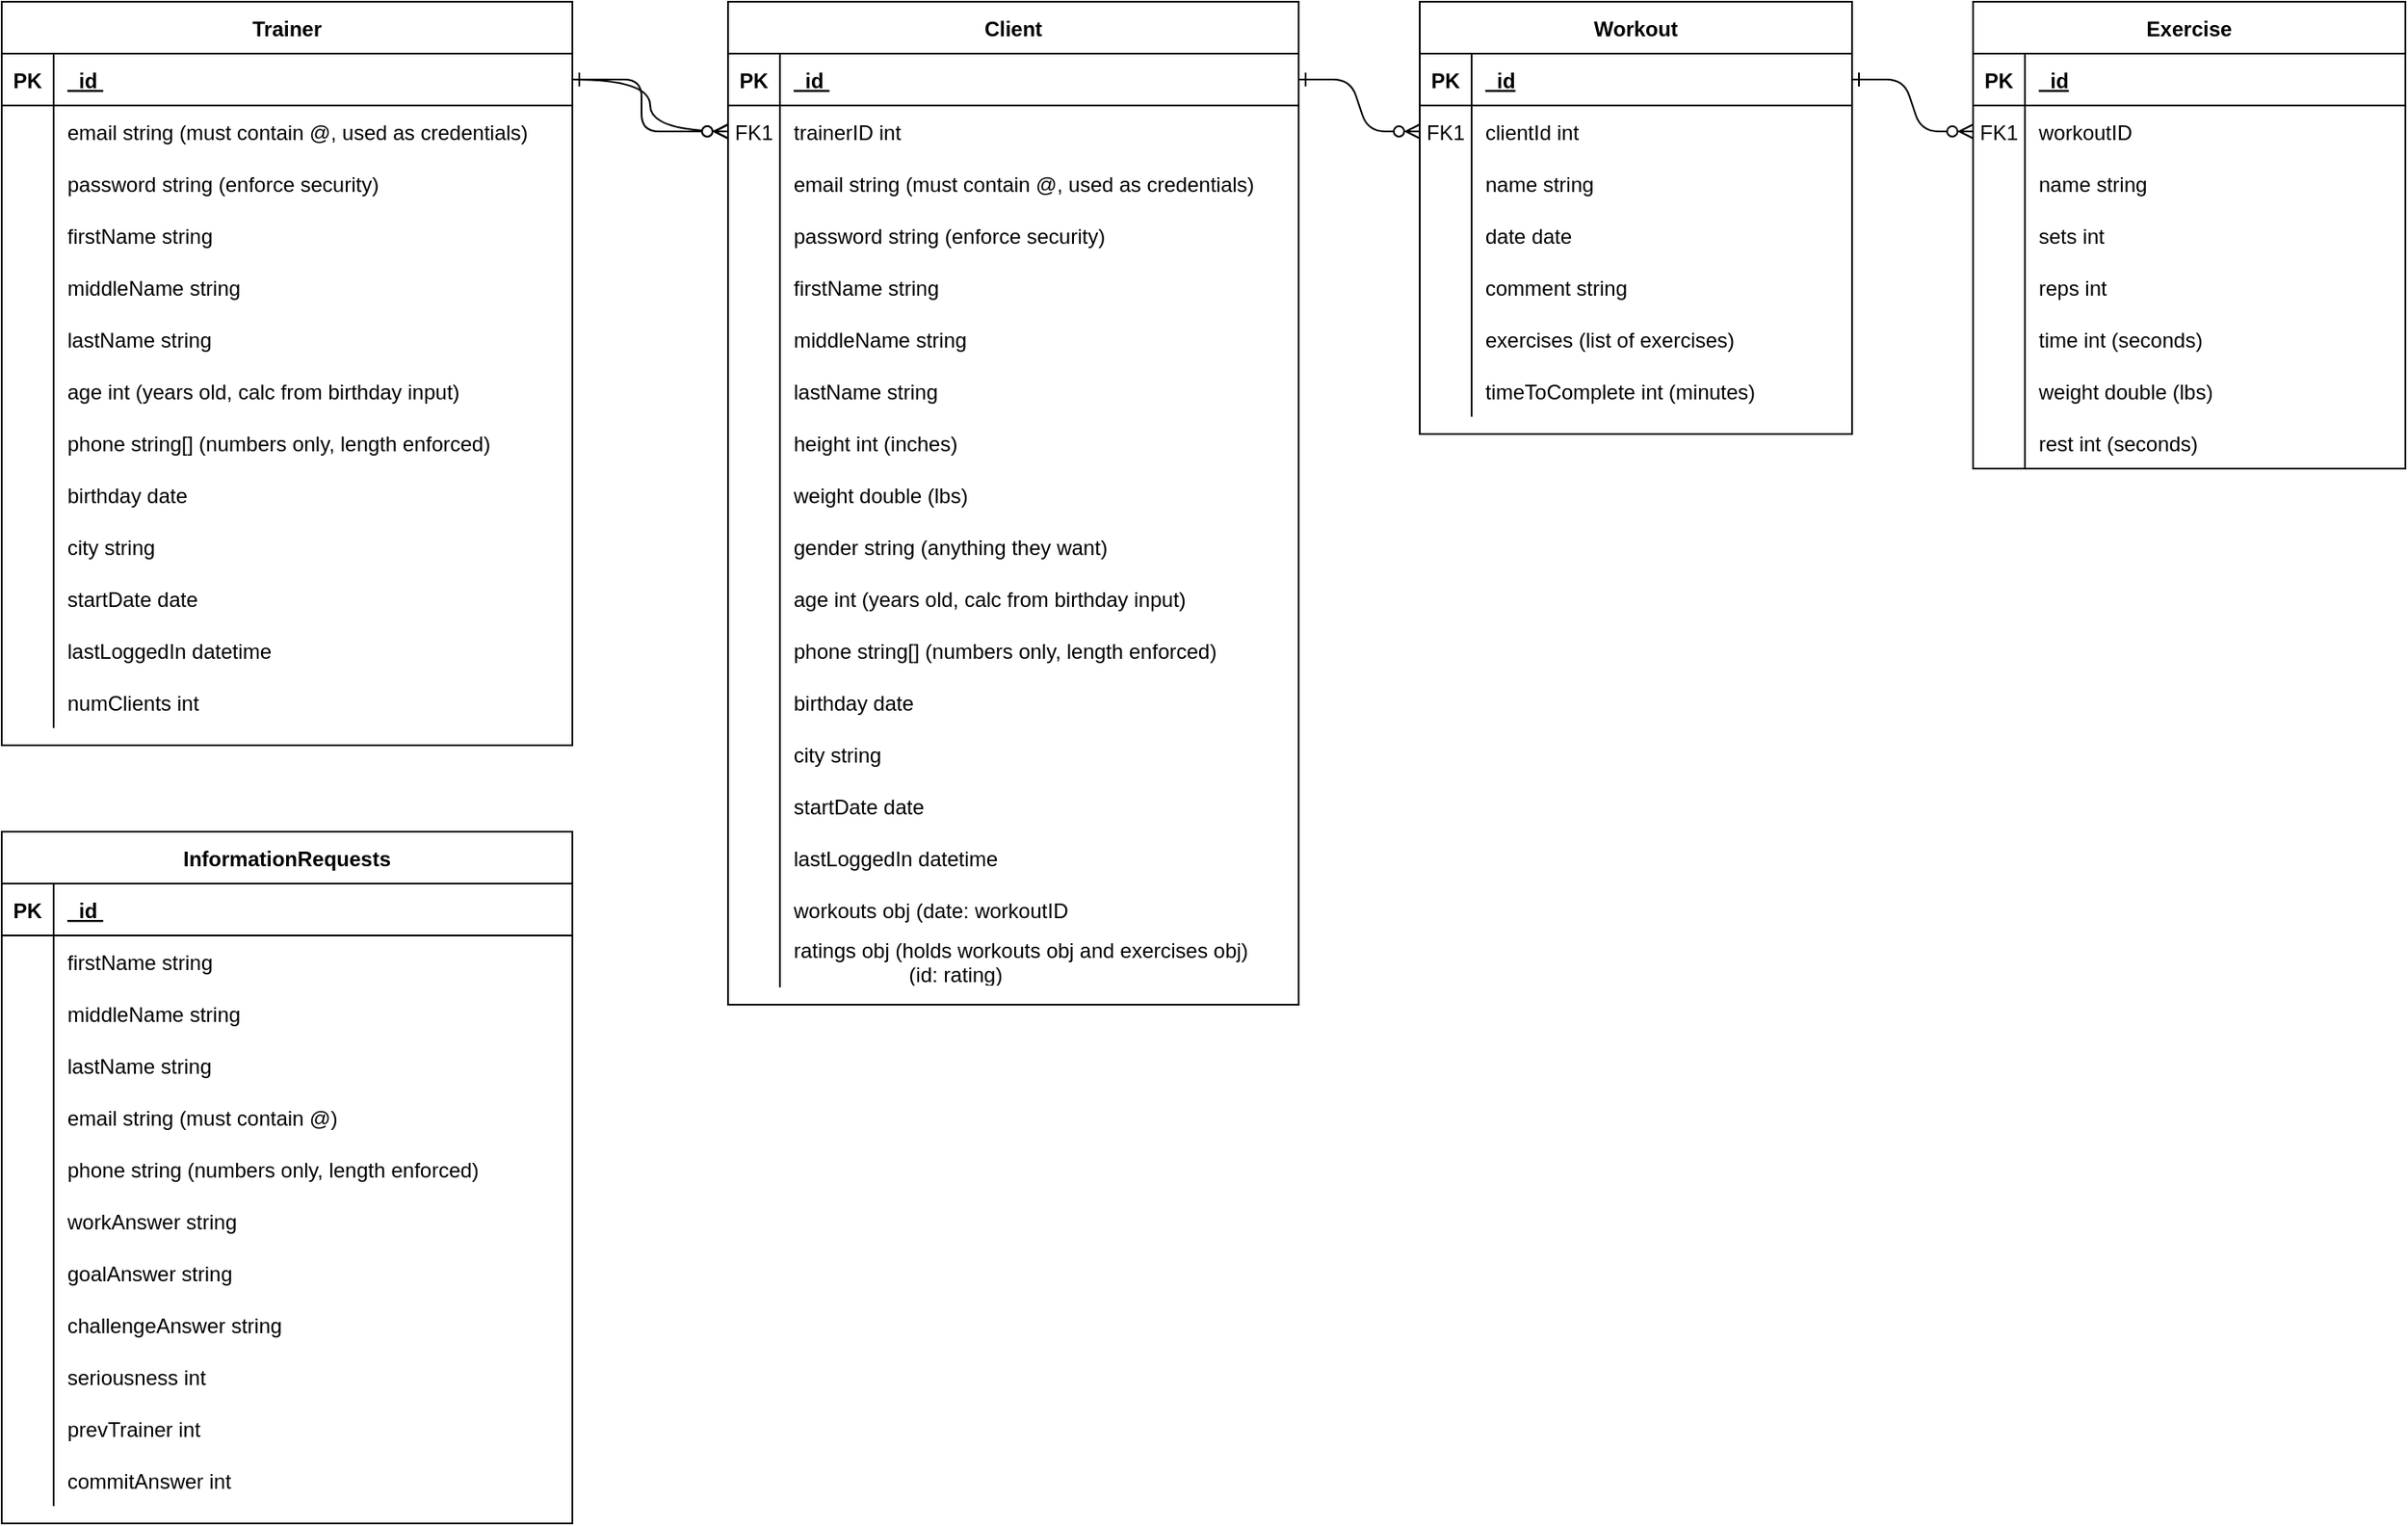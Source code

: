 <mxfile version="15.8.2" type="github">
  <diagram id="R2lEEEUBdFMjLlhIrx00" name="Page-1">
    <mxGraphModel dx="2076" dy="1156" grid="1" gridSize="10" guides="1" tooltips="1" connect="1" arrows="1" fold="1" page="1" pageScale="1" pageWidth="2000" pageHeight="1200" math="0" shadow="0" extFonts="Permanent Marker^https://fonts.googleapis.com/css?family=Permanent+Marker">
      <root>
        <mxCell id="0" />
        <mxCell id="1" parent="0" />
        <mxCell id="C-vyLk0tnHw3VtMMgP7b-1" value="" style="edgeStyle=entityRelationEdgeStyle;endArrow=ERzeroToMany;startArrow=ERone;endFill=1;startFill=0;" parent="1" source="C-vyLk0tnHw3VtMMgP7b-24" target="C-vyLk0tnHw3VtMMgP7b-6" edge="1">
          <mxGeometry width="100" height="100" relative="1" as="geometry">
            <mxPoint x="340" y="720" as="sourcePoint" />
            <mxPoint x="440" y="620" as="targetPoint" />
          </mxGeometry>
        </mxCell>
        <mxCell id="C-vyLk0tnHw3VtMMgP7b-12" value="" style="edgeStyle=entityRelationEdgeStyle;endArrow=ERzeroToMany;startArrow=ERone;endFill=1;startFill=0;" parent="1" source="C-vyLk0tnHw3VtMMgP7b-3" target="C-vyLk0tnHw3VtMMgP7b-17" edge="1">
          <mxGeometry width="100" height="100" relative="1" as="geometry">
            <mxPoint x="400" y="180" as="sourcePoint" />
            <mxPoint x="460" y="205" as="targetPoint" />
          </mxGeometry>
        </mxCell>
        <mxCell id="C-vyLk0tnHw3VtMMgP7b-2" value="Workout" style="shape=table;startSize=30;container=1;collapsible=1;childLayout=tableLayout;fixedRows=1;rowLines=0;fontStyle=1;align=center;resizeLast=1;" parent="1" vertex="1">
          <mxGeometry x="900" y="120" width="250" height="250" as="geometry" />
        </mxCell>
        <mxCell id="C-vyLk0tnHw3VtMMgP7b-3" value="" style="shape=partialRectangle;collapsible=0;dropTarget=0;pointerEvents=0;fillColor=none;points=[[0,0.5],[1,0.5]];portConstraint=eastwest;top=0;left=0;right=0;bottom=1;" parent="C-vyLk0tnHw3VtMMgP7b-2" vertex="1">
          <mxGeometry y="30" width="250" height="30" as="geometry" />
        </mxCell>
        <mxCell id="C-vyLk0tnHw3VtMMgP7b-4" value="PK" style="shape=partialRectangle;overflow=hidden;connectable=0;fillColor=none;top=0;left=0;bottom=0;right=0;fontStyle=1;" parent="C-vyLk0tnHw3VtMMgP7b-3" vertex="1">
          <mxGeometry width="30" height="30" as="geometry">
            <mxRectangle width="30" height="30" as="alternateBounds" />
          </mxGeometry>
        </mxCell>
        <mxCell id="C-vyLk0tnHw3VtMMgP7b-5" value="_id" style="shape=partialRectangle;overflow=hidden;connectable=0;fillColor=none;top=0;left=0;bottom=0;right=0;align=left;spacingLeft=6;fontStyle=5;" parent="C-vyLk0tnHw3VtMMgP7b-3" vertex="1">
          <mxGeometry x="30" width="220" height="30" as="geometry">
            <mxRectangle width="220" height="30" as="alternateBounds" />
          </mxGeometry>
        </mxCell>
        <mxCell id="C-vyLk0tnHw3VtMMgP7b-6" value="" style="shape=partialRectangle;collapsible=0;dropTarget=0;pointerEvents=0;fillColor=none;points=[[0,0.5],[1,0.5]];portConstraint=eastwest;top=0;left=0;right=0;bottom=0;" parent="C-vyLk0tnHw3VtMMgP7b-2" vertex="1">
          <mxGeometry y="60" width="250" height="30" as="geometry" />
        </mxCell>
        <mxCell id="C-vyLk0tnHw3VtMMgP7b-7" value="FK1" style="shape=partialRectangle;overflow=hidden;connectable=0;fillColor=none;top=0;left=0;bottom=0;right=0;" parent="C-vyLk0tnHw3VtMMgP7b-6" vertex="1">
          <mxGeometry width="30" height="30" as="geometry">
            <mxRectangle width="30" height="30" as="alternateBounds" />
          </mxGeometry>
        </mxCell>
        <mxCell id="C-vyLk0tnHw3VtMMgP7b-8" value="clientId int " style="shape=partialRectangle;overflow=hidden;connectable=0;fillColor=none;top=0;left=0;bottom=0;right=0;align=left;spacingLeft=6;" parent="C-vyLk0tnHw3VtMMgP7b-6" vertex="1">
          <mxGeometry x="30" width="220" height="30" as="geometry">
            <mxRectangle width="220" height="30" as="alternateBounds" />
          </mxGeometry>
        </mxCell>
        <mxCell id="C-vyLk0tnHw3VtMMgP7b-9" value="" style="shape=partialRectangle;collapsible=0;dropTarget=0;pointerEvents=0;fillColor=none;points=[[0,0.5],[1,0.5]];portConstraint=eastwest;top=0;left=0;right=0;bottom=0;" parent="C-vyLk0tnHw3VtMMgP7b-2" vertex="1">
          <mxGeometry y="90" width="250" height="30" as="geometry" />
        </mxCell>
        <mxCell id="C-vyLk0tnHw3VtMMgP7b-10" value="" style="shape=partialRectangle;overflow=hidden;connectable=0;fillColor=none;top=0;left=0;bottom=0;right=0;" parent="C-vyLk0tnHw3VtMMgP7b-9" vertex="1">
          <mxGeometry width="30" height="30" as="geometry">
            <mxRectangle width="30" height="30" as="alternateBounds" />
          </mxGeometry>
        </mxCell>
        <mxCell id="C-vyLk0tnHw3VtMMgP7b-11" value="name string" style="shape=partialRectangle;overflow=hidden;connectable=0;fillColor=none;top=0;left=0;bottom=0;right=0;align=left;spacingLeft=6;" parent="C-vyLk0tnHw3VtMMgP7b-9" vertex="1">
          <mxGeometry x="30" width="220" height="30" as="geometry">
            <mxRectangle width="220" height="30" as="alternateBounds" />
          </mxGeometry>
        </mxCell>
        <mxCell id="lFmXPH7CiDhfBYZV48Xc-105" style="shape=partialRectangle;collapsible=0;dropTarget=0;pointerEvents=0;fillColor=none;points=[[0,0.5],[1,0.5]];portConstraint=eastwest;top=0;left=0;right=0;bottom=0;" parent="C-vyLk0tnHw3VtMMgP7b-2" vertex="1">
          <mxGeometry y="120" width="250" height="30" as="geometry" />
        </mxCell>
        <mxCell id="lFmXPH7CiDhfBYZV48Xc-106" style="shape=partialRectangle;overflow=hidden;connectable=0;fillColor=none;top=0;left=0;bottom=0;right=0;" parent="lFmXPH7CiDhfBYZV48Xc-105" vertex="1">
          <mxGeometry width="30" height="30" as="geometry">
            <mxRectangle width="30" height="30" as="alternateBounds" />
          </mxGeometry>
        </mxCell>
        <mxCell id="lFmXPH7CiDhfBYZV48Xc-107" value="date date" style="shape=partialRectangle;overflow=hidden;connectable=0;fillColor=none;top=0;left=0;bottom=0;right=0;align=left;spacingLeft=6;" parent="lFmXPH7CiDhfBYZV48Xc-105" vertex="1">
          <mxGeometry x="30" width="220" height="30" as="geometry">
            <mxRectangle width="220" height="30" as="alternateBounds" />
          </mxGeometry>
        </mxCell>
        <mxCell id="lFmXPH7CiDhfBYZV48Xc-102" style="shape=partialRectangle;collapsible=0;dropTarget=0;pointerEvents=0;fillColor=none;points=[[0,0.5],[1,0.5]];portConstraint=eastwest;top=0;left=0;right=0;bottom=0;" parent="C-vyLk0tnHw3VtMMgP7b-2" vertex="1">
          <mxGeometry y="150" width="250" height="30" as="geometry" />
        </mxCell>
        <mxCell id="lFmXPH7CiDhfBYZV48Xc-103" style="shape=partialRectangle;overflow=hidden;connectable=0;fillColor=none;top=0;left=0;bottom=0;right=0;" parent="lFmXPH7CiDhfBYZV48Xc-102" vertex="1">
          <mxGeometry width="30" height="30" as="geometry">
            <mxRectangle width="30" height="30" as="alternateBounds" />
          </mxGeometry>
        </mxCell>
        <mxCell id="lFmXPH7CiDhfBYZV48Xc-104" value="comment string" style="shape=partialRectangle;overflow=hidden;connectable=0;fillColor=none;top=0;left=0;bottom=0;right=0;align=left;spacingLeft=6;" parent="lFmXPH7CiDhfBYZV48Xc-102" vertex="1">
          <mxGeometry x="30" width="220" height="30" as="geometry">
            <mxRectangle width="220" height="30" as="alternateBounds" />
          </mxGeometry>
        </mxCell>
        <mxCell id="lFmXPH7CiDhfBYZV48Xc-99" style="shape=partialRectangle;collapsible=0;dropTarget=0;pointerEvents=0;fillColor=none;points=[[0,0.5],[1,0.5]];portConstraint=eastwest;top=0;left=0;right=0;bottom=0;" parent="C-vyLk0tnHw3VtMMgP7b-2" vertex="1">
          <mxGeometry y="180" width="250" height="30" as="geometry" />
        </mxCell>
        <mxCell id="lFmXPH7CiDhfBYZV48Xc-100" style="shape=partialRectangle;overflow=hidden;connectable=0;fillColor=none;top=0;left=0;bottom=0;right=0;" parent="lFmXPH7CiDhfBYZV48Xc-99" vertex="1">
          <mxGeometry width="30" height="30" as="geometry">
            <mxRectangle width="30" height="30" as="alternateBounds" />
          </mxGeometry>
        </mxCell>
        <mxCell id="lFmXPH7CiDhfBYZV48Xc-101" value="exercises (list of exercises)" style="shape=partialRectangle;overflow=hidden;connectable=0;fillColor=none;top=0;left=0;bottom=0;right=0;align=left;spacingLeft=6;" parent="lFmXPH7CiDhfBYZV48Xc-99" vertex="1">
          <mxGeometry x="30" width="220" height="30" as="geometry">
            <mxRectangle width="220" height="30" as="alternateBounds" />
          </mxGeometry>
        </mxCell>
        <mxCell id="lFmXPH7CiDhfBYZV48Xc-96" style="shape=partialRectangle;collapsible=0;dropTarget=0;pointerEvents=0;fillColor=none;points=[[0,0.5],[1,0.5]];portConstraint=eastwest;top=0;left=0;right=0;bottom=0;" parent="C-vyLk0tnHw3VtMMgP7b-2" vertex="1">
          <mxGeometry y="210" width="250" height="30" as="geometry" />
        </mxCell>
        <mxCell id="lFmXPH7CiDhfBYZV48Xc-97" style="shape=partialRectangle;overflow=hidden;connectable=0;fillColor=none;top=0;left=0;bottom=0;right=0;" parent="lFmXPH7CiDhfBYZV48Xc-96" vertex="1">
          <mxGeometry width="30" height="30" as="geometry">
            <mxRectangle width="30" height="30" as="alternateBounds" />
          </mxGeometry>
        </mxCell>
        <mxCell id="lFmXPH7CiDhfBYZV48Xc-98" value="timeToComplete int (minutes)" style="shape=partialRectangle;overflow=hidden;connectable=0;fillColor=none;top=0;left=0;bottom=0;right=0;align=left;spacingLeft=6;" parent="lFmXPH7CiDhfBYZV48Xc-96" vertex="1">
          <mxGeometry x="30" width="220" height="30" as="geometry">
            <mxRectangle width="220" height="30" as="alternateBounds" />
          </mxGeometry>
        </mxCell>
        <mxCell id="C-vyLk0tnHw3VtMMgP7b-13" value="Exercise" style="shape=table;startSize=30;container=1;collapsible=1;childLayout=tableLayout;fixedRows=1;rowLines=0;fontStyle=1;align=center;resizeLast=1;" parent="1" vertex="1">
          <mxGeometry x="1220" y="120" width="250" height="270" as="geometry" />
        </mxCell>
        <mxCell id="C-vyLk0tnHw3VtMMgP7b-14" value="" style="shape=partialRectangle;collapsible=0;dropTarget=0;pointerEvents=0;fillColor=none;points=[[0,0.5],[1,0.5]];portConstraint=eastwest;top=0;left=0;right=0;bottom=1;" parent="C-vyLk0tnHw3VtMMgP7b-13" vertex="1">
          <mxGeometry y="30" width="250" height="30" as="geometry" />
        </mxCell>
        <mxCell id="C-vyLk0tnHw3VtMMgP7b-15" value="PK" style="shape=partialRectangle;overflow=hidden;connectable=0;fillColor=none;top=0;left=0;bottom=0;right=0;fontStyle=1;" parent="C-vyLk0tnHw3VtMMgP7b-14" vertex="1">
          <mxGeometry width="30" height="30" as="geometry">
            <mxRectangle width="30" height="30" as="alternateBounds" />
          </mxGeometry>
        </mxCell>
        <mxCell id="C-vyLk0tnHw3VtMMgP7b-16" value="_id" style="shape=partialRectangle;overflow=hidden;connectable=0;fillColor=none;top=0;left=0;bottom=0;right=0;align=left;spacingLeft=6;fontStyle=5;" parent="C-vyLk0tnHw3VtMMgP7b-14" vertex="1">
          <mxGeometry x="30" width="220" height="30" as="geometry">
            <mxRectangle width="220" height="30" as="alternateBounds" />
          </mxGeometry>
        </mxCell>
        <mxCell id="C-vyLk0tnHw3VtMMgP7b-17" value="" style="shape=partialRectangle;collapsible=0;dropTarget=0;pointerEvents=0;fillColor=none;points=[[0,0.5],[1,0.5]];portConstraint=eastwest;top=0;left=0;right=0;bottom=0;" parent="C-vyLk0tnHw3VtMMgP7b-13" vertex="1">
          <mxGeometry y="60" width="250" height="30" as="geometry" />
        </mxCell>
        <mxCell id="C-vyLk0tnHw3VtMMgP7b-18" value="FK1" style="shape=partialRectangle;overflow=hidden;connectable=0;fillColor=none;top=0;left=0;bottom=0;right=0;" parent="C-vyLk0tnHw3VtMMgP7b-17" vertex="1">
          <mxGeometry width="30" height="30" as="geometry">
            <mxRectangle width="30" height="30" as="alternateBounds" />
          </mxGeometry>
        </mxCell>
        <mxCell id="C-vyLk0tnHw3VtMMgP7b-19" value="workoutID" style="shape=partialRectangle;overflow=hidden;connectable=0;fillColor=none;top=0;left=0;bottom=0;right=0;align=left;spacingLeft=6;" parent="C-vyLk0tnHw3VtMMgP7b-17" vertex="1">
          <mxGeometry x="30" width="220" height="30" as="geometry">
            <mxRectangle width="220" height="30" as="alternateBounds" />
          </mxGeometry>
        </mxCell>
        <mxCell id="C-vyLk0tnHw3VtMMgP7b-20" value="" style="shape=partialRectangle;collapsible=0;dropTarget=0;pointerEvents=0;fillColor=none;points=[[0,0.5],[1,0.5]];portConstraint=eastwest;top=0;left=0;right=0;bottom=0;" parent="C-vyLk0tnHw3VtMMgP7b-13" vertex="1">
          <mxGeometry y="90" width="250" height="30" as="geometry" />
        </mxCell>
        <mxCell id="C-vyLk0tnHw3VtMMgP7b-21" value="" style="shape=partialRectangle;overflow=hidden;connectable=0;fillColor=none;top=0;left=0;bottom=0;right=0;" parent="C-vyLk0tnHw3VtMMgP7b-20" vertex="1">
          <mxGeometry width="30" height="30" as="geometry">
            <mxRectangle width="30" height="30" as="alternateBounds" />
          </mxGeometry>
        </mxCell>
        <mxCell id="C-vyLk0tnHw3VtMMgP7b-22" value="name string" style="shape=partialRectangle;overflow=hidden;connectable=0;fillColor=none;top=0;left=0;bottom=0;right=0;align=left;spacingLeft=6;" parent="C-vyLk0tnHw3VtMMgP7b-20" vertex="1">
          <mxGeometry x="30" width="220" height="30" as="geometry">
            <mxRectangle width="220" height="30" as="alternateBounds" />
          </mxGeometry>
        </mxCell>
        <mxCell id="lFmXPH7CiDhfBYZV48Xc-108" style="shape=partialRectangle;collapsible=0;dropTarget=0;pointerEvents=0;fillColor=none;points=[[0,0.5],[1,0.5]];portConstraint=eastwest;top=0;left=0;right=0;bottom=0;" parent="C-vyLk0tnHw3VtMMgP7b-13" vertex="1">
          <mxGeometry y="120" width="250" height="30" as="geometry" />
        </mxCell>
        <mxCell id="lFmXPH7CiDhfBYZV48Xc-109" style="shape=partialRectangle;overflow=hidden;connectable=0;fillColor=none;top=0;left=0;bottom=0;right=0;" parent="lFmXPH7CiDhfBYZV48Xc-108" vertex="1">
          <mxGeometry width="30" height="30" as="geometry">
            <mxRectangle width="30" height="30" as="alternateBounds" />
          </mxGeometry>
        </mxCell>
        <mxCell id="lFmXPH7CiDhfBYZV48Xc-110" value="sets int" style="shape=partialRectangle;overflow=hidden;connectable=0;fillColor=none;top=0;left=0;bottom=0;right=0;align=left;spacingLeft=6;" parent="lFmXPH7CiDhfBYZV48Xc-108" vertex="1">
          <mxGeometry x="30" width="220" height="30" as="geometry">
            <mxRectangle width="220" height="30" as="alternateBounds" />
          </mxGeometry>
        </mxCell>
        <mxCell id="lFmXPH7CiDhfBYZV48Xc-111" style="shape=partialRectangle;collapsible=0;dropTarget=0;pointerEvents=0;fillColor=none;points=[[0,0.5],[1,0.5]];portConstraint=eastwest;top=0;left=0;right=0;bottom=0;" parent="C-vyLk0tnHw3VtMMgP7b-13" vertex="1">
          <mxGeometry y="150" width="250" height="30" as="geometry" />
        </mxCell>
        <mxCell id="lFmXPH7CiDhfBYZV48Xc-112" style="shape=partialRectangle;overflow=hidden;connectable=0;fillColor=none;top=0;left=0;bottom=0;right=0;" parent="lFmXPH7CiDhfBYZV48Xc-111" vertex="1">
          <mxGeometry width="30" height="30" as="geometry">
            <mxRectangle width="30" height="30" as="alternateBounds" />
          </mxGeometry>
        </mxCell>
        <mxCell id="lFmXPH7CiDhfBYZV48Xc-113" value="reps int" style="shape=partialRectangle;overflow=hidden;connectable=0;fillColor=none;top=0;left=0;bottom=0;right=0;align=left;spacingLeft=6;" parent="lFmXPH7CiDhfBYZV48Xc-111" vertex="1">
          <mxGeometry x="30" width="220" height="30" as="geometry">
            <mxRectangle width="220" height="30" as="alternateBounds" />
          </mxGeometry>
        </mxCell>
        <mxCell id="lFmXPH7CiDhfBYZV48Xc-114" style="shape=partialRectangle;collapsible=0;dropTarget=0;pointerEvents=0;fillColor=none;points=[[0,0.5],[1,0.5]];portConstraint=eastwest;top=0;left=0;right=0;bottom=0;" parent="C-vyLk0tnHw3VtMMgP7b-13" vertex="1">
          <mxGeometry y="180" width="250" height="30" as="geometry" />
        </mxCell>
        <mxCell id="lFmXPH7CiDhfBYZV48Xc-115" style="shape=partialRectangle;overflow=hidden;connectable=0;fillColor=none;top=0;left=0;bottom=0;right=0;" parent="lFmXPH7CiDhfBYZV48Xc-114" vertex="1">
          <mxGeometry width="30" height="30" as="geometry">
            <mxRectangle width="30" height="30" as="alternateBounds" />
          </mxGeometry>
        </mxCell>
        <mxCell id="lFmXPH7CiDhfBYZV48Xc-116" value="time int (seconds)" style="shape=partialRectangle;overflow=hidden;connectable=0;fillColor=none;top=0;left=0;bottom=0;right=0;align=left;spacingLeft=6;" parent="lFmXPH7CiDhfBYZV48Xc-114" vertex="1">
          <mxGeometry x="30" width="220" height="30" as="geometry">
            <mxRectangle width="220" height="30" as="alternateBounds" />
          </mxGeometry>
        </mxCell>
        <mxCell id="lFmXPH7CiDhfBYZV48Xc-117" style="shape=partialRectangle;collapsible=0;dropTarget=0;pointerEvents=0;fillColor=none;points=[[0,0.5],[1,0.5]];portConstraint=eastwest;top=0;left=0;right=0;bottom=0;" parent="C-vyLk0tnHw3VtMMgP7b-13" vertex="1">
          <mxGeometry y="210" width="250" height="30" as="geometry" />
        </mxCell>
        <mxCell id="lFmXPH7CiDhfBYZV48Xc-118" style="shape=partialRectangle;overflow=hidden;connectable=0;fillColor=none;top=0;left=0;bottom=0;right=0;" parent="lFmXPH7CiDhfBYZV48Xc-117" vertex="1">
          <mxGeometry width="30" height="30" as="geometry">
            <mxRectangle width="30" height="30" as="alternateBounds" />
          </mxGeometry>
        </mxCell>
        <mxCell id="lFmXPH7CiDhfBYZV48Xc-119" value="weight double (lbs)" style="shape=partialRectangle;overflow=hidden;connectable=0;fillColor=none;top=0;left=0;bottom=0;right=0;align=left;spacingLeft=6;" parent="lFmXPH7CiDhfBYZV48Xc-117" vertex="1">
          <mxGeometry x="30" width="220" height="30" as="geometry">
            <mxRectangle width="220" height="30" as="alternateBounds" />
          </mxGeometry>
        </mxCell>
        <mxCell id="lFmXPH7CiDhfBYZV48Xc-120" style="shape=partialRectangle;collapsible=0;dropTarget=0;pointerEvents=0;fillColor=none;points=[[0,0.5],[1,0.5]];portConstraint=eastwest;top=0;left=0;right=0;bottom=0;" parent="C-vyLk0tnHw3VtMMgP7b-13" vertex="1">
          <mxGeometry y="240" width="250" height="30" as="geometry" />
        </mxCell>
        <mxCell id="lFmXPH7CiDhfBYZV48Xc-121" style="shape=partialRectangle;overflow=hidden;connectable=0;fillColor=none;top=0;left=0;bottom=0;right=0;" parent="lFmXPH7CiDhfBYZV48Xc-120" vertex="1">
          <mxGeometry width="30" height="30" as="geometry">
            <mxRectangle width="30" height="30" as="alternateBounds" />
          </mxGeometry>
        </mxCell>
        <mxCell id="lFmXPH7CiDhfBYZV48Xc-122" value="rest int (seconds)" style="shape=partialRectangle;overflow=hidden;connectable=0;fillColor=none;top=0;left=0;bottom=0;right=0;align=left;spacingLeft=6;" parent="lFmXPH7CiDhfBYZV48Xc-120" vertex="1">
          <mxGeometry x="30" width="220" height="30" as="geometry">
            <mxRectangle width="220" height="30" as="alternateBounds" />
          </mxGeometry>
        </mxCell>
        <mxCell id="C-vyLk0tnHw3VtMMgP7b-23" value="Client" style="shape=table;startSize=30;container=1;collapsible=1;childLayout=tableLayout;fixedRows=1;rowLines=0;fontStyle=1;align=center;resizeLast=1;" parent="1" vertex="1">
          <mxGeometry x="500" y="120" width="330" height="580" as="geometry" />
        </mxCell>
        <mxCell id="C-vyLk0tnHw3VtMMgP7b-24" value="" style="shape=partialRectangle;collapsible=0;dropTarget=0;pointerEvents=0;fillColor=none;points=[[0,0.5],[1,0.5]];portConstraint=eastwest;top=0;left=0;right=0;bottom=1;" parent="C-vyLk0tnHw3VtMMgP7b-23" vertex="1">
          <mxGeometry y="30" width="330" height="30" as="geometry" />
        </mxCell>
        <mxCell id="C-vyLk0tnHw3VtMMgP7b-25" value="PK" style="shape=partialRectangle;overflow=hidden;connectable=0;fillColor=none;top=0;left=0;bottom=0;right=0;fontStyle=1;" parent="C-vyLk0tnHw3VtMMgP7b-24" vertex="1">
          <mxGeometry width="30" height="30" as="geometry">
            <mxRectangle width="30" height="30" as="alternateBounds" />
          </mxGeometry>
        </mxCell>
        <mxCell id="C-vyLk0tnHw3VtMMgP7b-26" value="_id " style="shape=partialRectangle;overflow=hidden;connectable=0;fillColor=none;top=0;left=0;bottom=0;right=0;align=left;spacingLeft=6;fontStyle=5;" parent="C-vyLk0tnHw3VtMMgP7b-24" vertex="1">
          <mxGeometry x="30" width="300" height="30" as="geometry">
            <mxRectangle width="300" height="30" as="alternateBounds" />
          </mxGeometry>
        </mxCell>
        <mxCell id="C-vyLk0tnHw3VtMMgP7b-27" value="" style="shape=partialRectangle;collapsible=0;dropTarget=0;pointerEvents=0;fillColor=none;points=[[0,0.5],[1,0.5]];portConstraint=eastwest;top=0;left=0;right=0;bottom=0;" parent="C-vyLk0tnHw3VtMMgP7b-23" vertex="1">
          <mxGeometry y="60" width="330" height="30" as="geometry" />
        </mxCell>
        <mxCell id="C-vyLk0tnHw3VtMMgP7b-28" value="FK1" style="shape=partialRectangle;overflow=hidden;connectable=0;fillColor=none;top=0;left=0;bottom=0;right=0;" parent="C-vyLk0tnHw3VtMMgP7b-27" vertex="1">
          <mxGeometry width="30" height="30" as="geometry">
            <mxRectangle width="30" height="30" as="alternateBounds" />
          </mxGeometry>
        </mxCell>
        <mxCell id="C-vyLk0tnHw3VtMMgP7b-29" value="trainerID int" style="shape=partialRectangle;overflow=hidden;connectable=0;fillColor=none;top=0;left=0;bottom=0;right=0;align=left;spacingLeft=6;" parent="C-vyLk0tnHw3VtMMgP7b-27" vertex="1">
          <mxGeometry x="30" width="300" height="30" as="geometry">
            <mxRectangle width="300" height="30" as="alternateBounds" />
          </mxGeometry>
        </mxCell>
        <mxCell id="lFmXPH7CiDhfBYZV48Xc-40" style="shape=partialRectangle;collapsible=0;dropTarget=0;pointerEvents=0;fillColor=none;points=[[0,0.5],[1,0.5]];portConstraint=eastwest;top=0;left=0;right=0;bottom=0;" parent="C-vyLk0tnHw3VtMMgP7b-23" vertex="1">
          <mxGeometry y="90" width="330" height="30" as="geometry" />
        </mxCell>
        <mxCell id="lFmXPH7CiDhfBYZV48Xc-41" style="shape=partialRectangle;overflow=hidden;connectable=0;fillColor=none;top=0;left=0;bottom=0;right=0;" parent="lFmXPH7CiDhfBYZV48Xc-40" vertex="1">
          <mxGeometry width="30" height="30" as="geometry">
            <mxRectangle width="30" height="30" as="alternateBounds" />
          </mxGeometry>
        </mxCell>
        <mxCell id="lFmXPH7CiDhfBYZV48Xc-42" value="email string (must contain @, used as credentials)" style="shape=partialRectangle;overflow=hidden;connectable=0;fillColor=none;top=0;left=0;bottom=0;right=0;align=left;spacingLeft=6;" parent="lFmXPH7CiDhfBYZV48Xc-40" vertex="1">
          <mxGeometry x="30" width="300" height="30" as="geometry">
            <mxRectangle width="300" height="30" as="alternateBounds" />
          </mxGeometry>
        </mxCell>
        <mxCell id="lFmXPH7CiDhfBYZV48Xc-37" style="shape=partialRectangle;collapsible=0;dropTarget=0;pointerEvents=0;fillColor=none;points=[[0,0.5],[1,0.5]];portConstraint=eastwest;top=0;left=0;right=0;bottom=0;" parent="C-vyLk0tnHw3VtMMgP7b-23" vertex="1">
          <mxGeometry y="120" width="330" height="30" as="geometry" />
        </mxCell>
        <mxCell id="lFmXPH7CiDhfBYZV48Xc-38" style="shape=partialRectangle;overflow=hidden;connectable=0;fillColor=none;top=0;left=0;bottom=0;right=0;" parent="lFmXPH7CiDhfBYZV48Xc-37" vertex="1">
          <mxGeometry width="30" height="30" as="geometry">
            <mxRectangle width="30" height="30" as="alternateBounds" />
          </mxGeometry>
        </mxCell>
        <mxCell id="lFmXPH7CiDhfBYZV48Xc-39" value="password string (enforce security)" style="shape=partialRectangle;overflow=hidden;connectable=0;fillColor=none;top=0;left=0;bottom=0;right=0;align=left;spacingLeft=6;" parent="lFmXPH7CiDhfBYZV48Xc-37" vertex="1">
          <mxGeometry x="30" width="300" height="30" as="geometry">
            <mxRectangle width="300" height="30" as="alternateBounds" />
          </mxGeometry>
        </mxCell>
        <mxCell id="lFmXPH7CiDhfBYZV48Xc-34" style="shape=partialRectangle;collapsible=0;dropTarget=0;pointerEvents=0;fillColor=none;points=[[0,0.5],[1,0.5]];portConstraint=eastwest;top=0;left=0;right=0;bottom=0;" parent="C-vyLk0tnHw3VtMMgP7b-23" vertex="1">
          <mxGeometry y="150" width="330" height="30" as="geometry" />
        </mxCell>
        <mxCell id="lFmXPH7CiDhfBYZV48Xc-35" style="shape=partialRectangle;overflow=hidden;connectable=0;fillColor=none;top=0;left=0;bottom=0;right=0;" parent="lFmXPH7CiDhfBYZV48Xc-34" vertex="1">
          <mxGeometry width="30" height="30" as="geometry">
            <mxRectangle width="30" height="30" as="alternateBounds" />
          </mxGeometry>
        </mxCell>
        <mxCell id="lFmXPH7CiDhfBYZV48Xc-36" value="firstName string" style="shape=partialRectangle;overflow=hidden;connectable=0;fillColor=none;top=0;left=0;bottom=0;right=0;align=left;spacingLeft=6;" parent="lFmXPH7CiDhfBYZV48Xc-34" vertex="1">
          <mxGeometry x="30" width="300" height="30" as="geometry">
            <mxRectangle width="300" height="30" as="alternateBounds" />
          </mxGeometry>
        </mxCell>
        <mxCell id="lFmXPH7CiDhfBYZV48Xc-31" style="shape=partialRectangle;collapsible=0;dropTarget=0;pointerEvents=0;fillColor=none;points=[[0,0.5],[1,0.5]];portConstraint=eastwest;top=0;left=0;right=0;bottom=0;" parent="C-vyLk0tnHw3VtMMgP7b-23" vertex="1">
          <mxGeometry y="180" width="330" height="30" as="geometry" />
        </mxCell>
        <mxCell id="lFmXPH7CiDhfBYZV48Xc-32" style="shape=partialRectangle;overflow=hidden;connectable=0;fillColor=none;top=0;left=0;bottom=0;right=0;" parent="lFmXPH7CiDhfBYZV48Xc-31" vertex="1">
          <mxGeometry width="30" height="30" as="geometry">
            <mxRectangle width="30" height="30" as="alternateBounds" />
          </mxGeometry>
        </mxCell>
        <mxCell id="lFmXPH7CiDhfBYZV48Xc-33" value="middleName string" style="shape=partialRectangle;overflow=hidden;connectable=0;fillColor=none;top=0;left=0;bottom=0;right=0;align=left;spacingLeft=6;" parent="lFmXPH7CiDhfBYZV48Xc-31" vertex="1">
          <mxGeometry x="30" width="300" height="30" as="geometry">
            <mxRectangle width="300" height="30" as="alternateBounds" />
          </mxGeometry>
        </mxCell>
        <mxCell id="lFmXPH7CiDhfBYZV48Xc-28" style="shape=partialRectangle;collapsible=0;dropTarget=0;pointerEvents=0;fillColor=none;points=[[0,0.5],[1,0.5]];portConstraint=eastwest;top=0;left=0;right=0;bottom=0;" parent="C-vyLk0tnHw3VtMMgP7b-23" vertex="1">
          <mxGeometry y="210" width="330" height="30" as="geometry" />
        </mxCell>
        <mxCell id="lFmXPH7CiDhfBYZV48Xc-29" style="shape=partialRectangle;overflow=hidden;connectable=0;fillColor=none;top=0;left=0;bottom=0;right=0;" parent="lFmXPH7CiDhfBYZV48Xc-28" vertex="1">
          <mxGeometry width="30" height="30" as="geometry">
            <mxRectangle width="30" height="30" as="alternateBounds" />
          </mxGeometry>
        </mxCell>
        <mxCell id="lFmXPH7CiDhfBYZV48Xc-30" value="lastName string" style="shape=partialRectangle;overflow=hidden;connectable=0;fillColor=none;top=0;left=0;bottom=0;right=0;align=left;spacingLeft=6;" parent="lFmXPH7CiDhfBYZV48Xc-28" vertex="1">
          <mxGeometry x="30" width="300" height="30" as="geometry">
            <mxRectangle width="300" height="30" as="alternateBounds" />
          </mxGeometry>
        </mxCell>
        <mxCell id="lFmXPH7CiDhfBYZV48Xc-25" style="shape=partialRectangle;collapsible=0;dropTarget=0;pointerEvents=0;fillColor=none;points=[[0,0.5],[1,0.5]];portConstraint=eastwest;top=0;left=0;right=0;bottom=0;" parent="C-vyLk0tnHw3VtMMgP7b-23" vertex="1">
          <mxGeometry y="240" width="330" height="30" as="geometry" />
        </mxCell>
        <mxCell id="lFmXPH7CiDhfBYZV48Xc-26" style="shape=partialRectangle;overflow=hidden;connectable=0;fillColor=none;top=0;left=0;bottom=0;right=0;" parent="lFmXPH7CiDhfBYZV48Xc-25" vertex="1">
          <mxGeometry width="30" height="30" as="geometry">
            <mxRectangle width="30" height="30" as="alternateBounds" />
          </mxGeometry>
        </mxCell>
        <mxCell id="lFmXPH7CiDhfBYZV48Xc-27" value="height int (inches)" style="shape=partialRectangle;overflow=hidden;connectable=0;fillColor=none;top=0;left=0;bottom=0;right=0;align=left;spacingLeft=6;" parent="lFmXPH7CiDhfBYZV48Xc-25" vertex="1">
          <mxGeometry x="30" width="300" height="30" as="geometry">
            <mxRectangle width="300" height="30" as="alternateBounds" />
          </mxGeometry>
        </mxCell>
        <mxCell id="lFmXPH7CiDhfBYZV48Xc-22" style="shape=partialRectangle;collapsible=0;dropTarget=0;pointerEvents=0;fillColor=none;points=[[0,0.5],[1,0.5]];portConstraint=eastwest;top=0;left=0;right=0;bottom=0;" parent="C-vyLk0tnHw3VtMMgP7b-23" vertex="1">
          <mxGeometry y="270" width="330" height="30" as="geometry" />
        </mxCell>
        <mxCell id="lFmXPH7CiDhfBYZV48Xc-23" style="shape=partialRectangle;overflow=hidden;connectable=0;fillColor=none;top=0;left=0;bottom=0;right=0;" parent="lFmXPH7CiDhfBYZV48Xc-22" vertex="1">
          <mxGeometry width="30" height="30" as="geometry">
            <mxRectangle width="30" height="30" as="alternateBounds" />
          </mxGeometry>
        </mxCell>
        <mxCell id="lFmXPH7CiDhfBYZV48Xc-24" value="weight double (lbs)" style="shape=partialRectangle;overflow=hidden;connectable=0;fillColor=none;top=0;left=0;bottom=0;right=0;align=left;spacingLeft=6;" parent="lFmXPH7CiDhfBYZV48Xc-22" vertex="1">
          <mxGeometry x="30" width="300" height="30" as="geometry">
            <mxRectangle width="300" height="30" as="alternateBounds" />
          </mxGeometry>
        </mxCell>
        <mxCell id="lFmXPH7CiDhfBYZV48Xc-19" style="shape=partialRectangle;collapsible=0;dropTarget=0;pointerEvents=0;fillColor=none;points=[[0,0.5],[1,0.5]];portConstraint=eastwest;top=0;left=0;right=0;bottom=0;" parent="C-vyLk0tnHw3VtMMgP7b-23" vertex="1">
          <mxGeometry y="300" width="330" height="30" as="geometry" />
        </mxCell>
        <mxCell id="lFmXPH7CiDhfBYZV48Xc-20" style="shape=partialRectangle;overflow=hidden;connectable=0;fillColor=none;top=0;left=0;bottom=0;right=0;" parent="lFmXPH7CiDhfBYZV48Xc-19" vertex="1">
          <mxGeometry width="30" height="30" as="geometry">
            <mxRectangle width="30" height="30" as="alternateBounds" />
          </mxGeometry>
        </mxCell>
        <mxCell id="lFmXPH7CiDhfBYZV48Xc-21" value="gender string (anything they want)" style="shape=partialRectangle;overflow=hidden;connectable=0;fillColor=none;top=0;left=0;bottom=0;right=0;align=left;spacingLeft=6;" parent="lFmXPH7CiDhfBYZV48Xc-19" vertex="1">
          <mxGeometry x="30" width="300" height="30" as="geometry">
            <mxRectangle width="300" height="30" as="alternateBounds" />
          </mxGeometry>
        </mxCell>
        <mxCell id="lFmXPH7CiDhfBYZV48Xc-16" style="shape=partialRectangle;collapsible=0;dropTarget=0;pointerEvents=0;fillColor=none;points=[[0,0.5],[1,0.5]];portConstraint=eastwest;top=0;left=0;right=0;bottom=0;" parent="C-vyLk0tnHw3VtMMgP7b-23" vertex="1">
          <mxGeometry y="330" width="330" height="30" as="geometry" />
        </mxCell>
        <mxCell id="lFmXPH7CiDhfBYZV48Xc-17" style="shape=partialRectangle;overflow=hidden;connectable=0;fillColor=none;top=0;left=0;bottom=0;right=0;" parent="lFmXPH7CiDhfBYZV48Xc-16" vertex="1">
          <mxGeometry width="30" height="30" as="geometry">
            <mxRectangle width="30" height="30" as="alternateBounds" />
          </mxGeometry>
        </mxCell>
        <mxCell id="lFmXPH7CiDhfBYZV48Xc-18" value="age int (years old, calc from birthday input)" style="shape=partialRectangle;overflow=hidden;connectable=0;fillColor=none;top=0;left=0;bottom=0;right=0;align=left;spacingLeft=6;" parent="lFmXPH7CiDhfBYZV48Xc-16" vertex="1">
          <mxGeometry x="30" width="300" height="30" as="geometry">
            <mxRectangle width="300" height="30" as="alternateBounds" />
          </mxGeometry>
        </mxCell>
        <mxCell id="lFmXPH7CiDhfBYZV48Xc-13" style="shape=partialRectangle;collapsible=0;dropTarget=0;pointerEvents=0;fillColor=none;points=[[0,0.5],[1,0.5]];portConstraint=eastwest;top=0;left=0;right=0;bottom=0;" parent="C-vyLk0tnHw3VtMMgP7b-23" vertex="1">
          <mxGeometry y="360" width="330" height="30" as="geometry" />
        </mxCell>
        <mxCell id="lFmXPH7CiDhfBYZV48Xc-14" style="shape=partialRectangle;overflow=hidden;connectable=0;fillColor=none;top=0;left=0;bottom=0;right=0;" parent="lFmXPH7CiDhfBYZV48Xc-13" vertex="1">
          <mxGeometry width="30" height="30" as="geometry">
            <mxRectangle width="30" height="30" as="alternateBounds" />
          </mxGeometry>
        </mxCell>
        <mxCell id="lFmXPH7CiDhfBYZV48Xc-15" value="phone string[] (numbers only, length enforced)" style="shape=partialRectangle;overflow=hidden;connectable=0;fillColor=none;top=0;left=0;bottom=0;right=0;align=left;spacingLeft=6;" parent="lFmXPH7CiDhfBYZV48Xc-13" vertex="1">
          <mxGeometry x="30" width="300" height="30" as="geometry">
            <mxRectangle width="300" height="30" as="alternateBounds" />
          </mxGeometry>
        </mxCell>
        <mxCell id="lFmXPH7CiDhfBYZV48Xc-10" style="shape=partialRectangle;collapsible=0;dropTarget=0;pointerEvents=0;fillColor=none;points=[[0,0.5],[1,0.5]];portConstraint=eastwest;top=0;left=0;right=0;bottom=0;" parent="C-vyLk0tnHw3VtMMgP7b-23" vertex="1">
          <mxGeometry y="390" width="330" height="30" as="geometry" />
        </mxCell>
        <mxCell id="lFmXPH7CiDhfBYZV48Xc-11" style="shape=partialRectangle;overflow=hidden;connectable=0;fillColor=none;top=0;left=0;bottom=0;right=0;" parent="lFmXPH7CiDhfBYZV48Xc-10" vertex="1">
          <mxGeometry width="30" height="30" as="geometry">
            <mxRectangle width="30" height="30" as="alternateBounds" />
          </mxGeometry>
        </mxCell>
        <mxCell id="lFmXPH7CiDhfBYZV48Xc-12" value="birthday date" style="shape=partialRectangle;overflow=hidden;connectable=0;fillColor=none;top=0;left=0;bottom=0;right=0;align=left;spacingLeft=6;" parent="lFmXPH7CiDhfBYZV48Xc-10" vertex="1">
          <mxGeometry x="30" width="300" height="30" as="geometry">
            <mxRectangle width="300" height="30" as="alternateBounds" />
          </mxGeometry>
        </mxCell>
        <mxCell id="lFmXPH7CiDhfBYZV48Xc-7" style="shape=partialRectangle;collapsible=0;dropTarget=0;pointerEvents=0;fillColor=none;points=[[0,0.5],[1,0.5]];portConstraint=eastwest;top=0;left=0;right=0;bottom=0;" parent="C-vyLk0tnHw3VtMMgP7b-23" vertex="1">
          <mxGeometry y="420" width="330" height="30" as="geometry" />
        </mxCell>
        <mxCell id="lFmXPH7CiDhfBYZV48Xc-8" style="shape=partialRectangle;overflow=hidden;connectable=0;fillColor=none;top=0;left=0;bottom=0;right=0;" parent="lFmXPH7CiDhfBYZV48Xc-7" vertex="1">
          <mxGeometry width="30" height="30" as="geometry">
            <mxRectangle width="30" height="30" as="alternateBounds" />
          </mxGeometry>
        </mxCell>
        <mxCell id="lFmXPH7CiDhfBYZV48Xc-9" value="city string" style="shape=partialRectangle;overflow=hidden;connectable=0;fillColor=none;top=0;left=0;bottom=0;right=0;align=left;spacingLeft=6;" parent="lFmXPH7CiDhfBYZV48Xc-7" vertex="1">
          <mxGeometry x="30" width="300" height="30" as="geometry">
            <mxRectangle width="300" height="30" as="alternateBounds" />
          </mxGeometry>
        </mxCell>
        <mxCell id="lFmXPH7CiDhfBYZV48Xc-4" style="shape=partialRectangle;collapsible=0;dropTarget=0;pointerEvents=0;fillColor=none;points=[[0,0.5],[1,0.5]];portConstraint=eastwest;top=0;left=0;right=0;bottom=0;" parent="C-vyLk0tnHw3VtMMgP7b-23" vertex="1">
          <mxGeometry y="450" width="330" height="30" as="geometry" />
        </mxCell>
        <mxCell id="lFmXPH7CiDhfBYZV48Xc-5" style="shape=partialRectangle;overflow=hidden;connectable=0;fillColor=none;top=0;left=0;bottom=0;right=0;" parent="lFmXPH7CiDhfBYZV48Xc-4" vertex="1">
          <mxGeometry width="30" height="30" as="geometry">
            <mxRectangle width="30" height="30" as="alternateBounds" />
          </mxGeometry>
        </mxCell>
        <mxCell id="lFmXPH7CiDhfBYZV48Xc-6" value="startDate date" style="shape=partialRectangle;overflow=hidden;connectable=0;fillColor=none;top=0;left=0;bottom=0;right=0;align=left;spacingLeft=6;" parent="lFmXPH7CiDhfBYZV48Xc-4" vertex="1">
          <mxGeometry x="30" width="300" height="30" as="geometry">
            <mxRectangle width="300" height="30" as="alternateBounds" />
          </mxGeometry>
        </mxCell>
        <mxCell id="lFmXPH7CiDhfBYZV48Xc-1" style="shape=partialRectangle;collapsible=0;dropTarget=0;pointerEvents=0;fillColor=none;points=[[0,0.5],[1,0.5]];portConstraint=eastwest;top=0;left=0;right=0;bottom=0;" parent="C-vyLk0tnHw3VtMMgP7b-23" vertex="1">
          <mxGeometry y="480" width="330" height="30" as="geometry" />
        </mxCell>
        <mxCell id="lFmXPH7CiDhfBYZV48Xc-2" style="shape=partialRectangle;overflow=hidden;connectable=0;fillColor=none;top=0;left=0;bottom=0;right=0;" parent="lFmXPH7CiDhfBYZV48Xc-1" vertex="1">
          <mxGeometry width="30" height="30" as="geometry">
            <mxRectangle width="30" height="30" as="alternateBounds" />
          </mxGeometry>
        </mxCell>
        <mxCell id="lFmXPH7CiDhfBYZV48Xc-3" value="lastLoggedIn datetime" style="shape=partialRectangle;overflow=hidden;connectable=0;fillColor=none;top=0;left=0;bottom=0;right=0;align=left;spacingLeft=6;" parent="lFmXPH7CiDhfBYZV48Xc-1" vertex="1">
          <mxGeometry x="30" width="300" height="30" as="geometry">
            <mxRectangle width="300" height="30" as="alternateBounds" />
          </mxGeometry>
        </mxCell>
        <mxCell id="DoINYhTdXdG97N3qfvBn-60" style="shape=partialRectangle;collapsible=0;dropTarget=0;pointerEvents=0;fillColor=none;points=[[0,0.5],[1,0.5]];portConstraint=eastwest;top=0;left=0;right=0;bottom=0;" parent="C-vyLk0tnHw3VtMMgP7b-23" vertex="1">
          <mxGeometry y="510" width="330" height="30" as="geometry" />
        </mxCell>
        <mxCell id="DoINYhTdXdG97N3qfvBn-61" style="shape=partialRectangle;overflow=hidden;connectable=0;fillColor=none;top=0;left=0;bottom=0;right=0;" parent="DoINYhTdXdG97N3qfvBn-60" vertex="1">
          <mxGeometry width="30" height="30" as="geometry">
            <mxRectangle width="30" height="30" as="alternateBounds" />
          </mxGeometry>
        </mxCell>
        <mxCell id="DoINYhTdXdG97N3qfvBn-62" value="workouts obj (date: workoutID" style="shape=partialRectangle;overflow=hidden;connectable=0;fillColor=none;top=0;left=0;bottom=0;right=0;align=left;spacingLeft=6;" parent="DoINYhTdXdG97N3qfvBn-60" vertex="1">
          <mxGeometry x="30" width="300" height="30" as="geometry">
            <mxRectangle width="300" height="30" as="alternateBounds" />
          </mxGeometry>
        </mxCell>
        <mxCell id="DoINYhTdXdG97N3qfvBn-63" style="shape=partialRectangle;collapsible=0;dropTarget=0;pointerEvents=0;fillColor=none;points=[[0,0.5],[1,0.5]];portConstraint=eastwest;top=0;left=0;right=0;bottom=0;" parent="C-vyLk0tnHw3VtMMgP7b-23" vertex="1">
          <mxGeometry y="540" width="330" height="30" as="geometry" />
        </mxCell>
        <mxCell id="DoINYhTdXdG97N3qfvBn-64" style="shape=partialRectangle;overflow=hidden;connectable=0;fillColor=none;top=0;left=0;bottom=0;right=0;" parent="DoINYhTdXdG97N3qfvBn-63" vertex="1">
          <mxGeometry width="30" height="30" as="geometry">
            <mxRectangle width="30" height="30" as="alternateBounds" />
          </mxGeometry>
        </mxCell>
        <mxCell id="DoINYhTdXdG97N3qfvBn-65" value="ratings obj (holds workouts obj and exercises obj)&#xa;                    (id: rating)" style="shape=partialRectangle;overflow=hidden;connectable=0;fillColor=none;top=0;left=0;bottom=0;right=0;align=left;spacingLeft=6;" parent="DoINYhTdXdG97N3qfvBn-63" vertex="1">
          <mxGeometry x="30" width="300" height="30" as="geometry">
            <mxRectangle width="300" height="30" as="alternateBounds" />
          </mxGeometry>
        </mxCell>
        <mxCell id="lFmXPH7CiDhfBYZV48Xc-43" value="Trainer" style="shape=table;startSize=30;container=1;collapsible=1;childLayout=tableLayout;fixedRows=1;rowLines=0;fontStyle=1;align=center;resizeLast=1;" parent="1" vertex="1">
          <mxGeometry x="80" y="120" width="330" height="430" as="geometry" />
        </mxCell>
        <mxCell id="lFmXPH7CiDhfBYZV48Xc-44" value="" style="shape=partialRectangle;collapsible=0;dropTarget=0;pointerEvents=0;fillColor=none;points=[[0,0.5],[1,0.5]];portConstraint=eastwest;top=0;left=0;right=0;bottom=1;" parent="lFmXPH7CiDhfBYZV48Xc-43" vertex="1">
          <mxGeometry y="30" width="330" height="30" as="geometry" />
        </mxCell>
        <mxCell id="lFmXPH7CiDhfBYZV48Xc-45" value="PK" style="shape=partialRectangle;overflow=hidden;connectable=0;fillColor=none;top=0;left=0;bottom=0;right=0;fontStyle=1;" parent="lFmXPH7CiDhfBYZV48Xc-44" vertex="1">
          <mxGeometry width="30" height="30" as="geometry">
            <mxRectangle width="30" height="30" as="alternateBounds" />
          </mxGeometry>
        </mxCell>
        <mxCell id="lFmXPH7CiDhfBYZV48Xc-46" value="_id " style="shape=partialRectangle;overflow=hidden;connectable=0;fillColor=none;top=0;left=0;bottom=0;right=0;align=left;spacingLeft=6;fontStyle=5;" parent="lFmXPH7CiDhfBYZV48Xc-44" vertex="1">
          <mxGeometry x="30" width="300" height="30" as="geometry">
            <mxRectangle width="300" height="30" as="alternateBounds" />
          </mxGeometry>
        </mxCell>
        <mxCell id="lFmXPH7CiDhfBYZV48Xc-50" style="shape=partialRectangle;collapsible=0;dropTarget=0;pointerEvents=0;fillColor=none;points=[[0,0.5],[1,0.5]];portConstraint=eastwest;top=0;left=0;right=0;bottom=0;" parent="lFmXPH7CiDhfBYZV48Xc-43" vertex="1">
          <mxGeometry y="60" width="330" height="30" as="geometry" />
        </mxCell>
        <mxCell id="lFmXPH7CiDhfBYZV48Xc-51" style="shape=partialRectangle;overflow=hidden;connectable=0;fillColor=none;top=0;left=0;bottom=0;right=0;" parent="lFmXPH7CiDhfBYZV48Xc-50" vertex="1">
          <mxGeometry width="30" height="30" as="geometry">
            <mxRectangle width="30" height="30" as="alternateBounds" />
          </mxGeometry>
        </mxCell>
        <mxCell id="lFmXPH7CiDhfBYZV48Xc-52" value="email string (must contain @, used as credentials)" style="shape=partialRectangle;overflow=hidden;connectable=0;fillColor=none;top=0;left=0;bottom=0;right=0;align=left;spacingLeft=6;" parent="lFmXPH7CiDhfBYZV48Xc-50" vertex="1">
          <mxGeometry x="30" width="300" height="30" as="geometry">
            <mxRectangle width="300" height="30" as="alternateBounds" />
          </mxGeometry>
        </mxCell>
        <mxCell id="lFmXPH7CiDhfBYZV48Xc-53" style="shape=partialRectangle;collapsible=0;dropTarget=0;pointerEvents=0;fillColor=none;points=[[0,0.5],[1,0.5]];portConstraint=eastwest;top=0;left=0;right=0;bottom=0;" parent="lFmXPH7CiDhfBYZV48Xc-43" vertex="1">
          <mxGeometry y="90" width="330" height="30" as="geometry" />
        </mxCell>
        <mxCell id="lFmXPH7CiDhfBYZV48Xc-54" style="shape=partialRectangle;overflow=hidden;connectable=0;fillColor=none;top=0;left=0;bottom=0;right=0;" parent="lFmXPH7CiDhfBYZV48Xc-53" vertex="1">
          <mxGeometry width="30" height="30" as="geometry">
            <mxRectangle width="30" height="30" as="alternateBounds" />
          </mxGeometry>
        </mxCell>
        <mxCell id="lFmXPH7CiDhfBYZV48Xc-55" value="password string (enforce security)" style="shape=partialRectangle;overflow=hidden;connectable=0;fillColor=none;top=0;left=0;bottom=0;right=0;align=left;spacingLeft=6;" parent="lFmXPH7CiDhfBYZV48Xc-53" vertex="1">
          <mxGeometry x="30" width="300" height="30" as="geometry">
            <mxRectangle width="300" height="30" as="alternateBounds" />
          </mxGeometry>
        </mxCell>
        <mxCell id="lFmXPH7CiDhfBYZV48Xc-56" style="shape=partialRectangle;collapsible=0;dropTarget=0;pointerEvents=0;fillColor=none;points=[[0,0.5],[1,0.5]];portConstraint=eastwest;top=0;left=0;right=0;bottom=0;" parent="lFmXPH7CiDhfBYZV48Xc-43" vertex="1">
          <mxGeometry y="120" width="330" height="30" as="geometry" />
        </mxCell>
        <mxCell id="lFmXPH7CiDhfBYZV48Xc-57" style="shape=partialRectangle;overflow=hidden;connectable=0;fillColor=none;top=0;left=0;bottom=0;right=0;" parent="lFmXPH7CiDhfBYZV48Xc-56" vertex="1">
          <mxGeometry width="30" height="30" as="geometry">
            <mxRectangle width="30" height="30" as="alternateBounds" />
          </mxGeometry>
        </mxCell>
        <mxCell id="lFmXPH7CiDhfBYZV48Xc-58" value="firstName string" style="shape=partialRectangle;overflow=hidden;connectable=0;fillColor=none;top=0;left=0;bottom=0;right=0;align=left;spacingLeft=6;" parent="lFmXPH7CiDhfBYZV48Xc-56" vertex="1">
          <mxGeometry x="30" width="300" height="30" as="geometry">
            <mxRectangle width="300" height="30" as="alternateBounds" />
          </mxGeometry>
        </mxCell>
        <mxCell id="lFmXPH7CiDhfBYZV48Xc-59" style="shape=partialRectangle;collapsible=0;dropTarget=0;pointerEvents=0;fillColor=none;points=[[0,0.5],[1,0.5]];portConstraint=eastwest;top=0;left=0;right=0;bottom=0;" parent="lFmXPH7CiDhfBYZV48Xc-43" vertex="1">
          <mxGeometry y="150" width="330" height="30" as="geometry" />
        </mxCell>
        <mxCell id="lFmXPH7CiDhfBYZV48Xc-60" style="shape=partialRectangle;overflow=hidden;connectable=0;fillColor=none;top=0;left=0;bottom=0;right=0;" parent="lFmXPH7CiDhfBYZV48Xc-59" vertex="1">
          <mxGeometry width="30" height="30" as="geometry">
            <mxRectangle width="30" height="30" as="alternateBounds" />
          </mxGeometry>
        </mxCell>
        <mxCell id="lFmXPH7CiDhfBYZV48Xc-61" value="middleName string" style="shape=partialRectangle;overflow=hidden;connectable=0;fillColor=none;top=0;left=0;bottom=0;right=0;align=left;spacingLeft=6;" parent="lFmXPH7CiDhfBYZV48Xc-59" vertex="1">
          <mxGeometry x="30" width="300" height="30" as="geometry">
            <mxRectangle width="300" height="30" as="alternateBounds" />
          </mxGeometry>
        </mxCell>
        <mxCell id="lFmXPH7CiDhfBYZV48Xc-62" style="shape=partialRectangle;collapsible=0;dropTarget=0;pointerEvents=0;fillColor=none;points=[[0,0.5],[1,0.5]];portConstraint=eastwest;top=0;left=0;right=0;bottom=0;" parent="lFmXPH7CiDhfBYZV48Xc-43" vertex="1">
          <mxGeometry y="180" width="330" height="30" as="geometry" />
        </mxCell>
        <mxCell id="lFmXPH7CiDhfBYZV48Xc-63" style="shape=partialRectangle;overflow=hidden;connectable=0;fillColor=none;top=0;left=0;bottom=0;right=0;" parent="lFmXPH7CiDhfBYZV48Xc-62" vertex="1">
          <mxGeometry width="30" height="30" as="geometry">
            <mxRectangle width="30" height="30" as="alternateBounds" />
          </mxGeometry>
        </mxCell>
        <mxCell id="lFmXPH7CiDhfBYZV48Xc-64" value="lastName string" style="shape=partialRectangle;overflow=hidden;connectable=0;fillColor=none;top=0;left=0;bottom=0;right=0;align=left;spacingLeft=6;" parent="lFmXPH7CiDhfBYZV48Xc-62" vertex="1">
          <mxGeometry x="30" width="300" height="30" as="geometry">
            <mxRectangle width="300" height="30" as="alternateBounds" />
          </mxGeometry>
        </mxCell>
        <mxCell id="lFmXPH7CiDhfBYZV48Xc-74" style="shape=partialRectangle;collapsible=0;dropTarget=0;pointerEvents=0;fillColor=none;points=[[0,0.5],[1,0.5]];portConstraint=eastwest;top=0;left=0;right=0;bottom=0;" parent="lFmXPH7CiDhfBYZV48Xc-43" vertex="1">
          <mxGeometry y="210" width="330" height="30" as="geometry" />
        </mxCell>
        <mxCell id="lFmXPH7CiDhfBYZV48Xc-75" style="shape=partialRectangle;overflow=hidden;connectable=0;fillColor=none;top=0;left=0;bottom=0;right=0;" parent="lFmXPH7CiDhfBYZV48Xc-74" vertex="1">
          <mxGeometry width="30" height="30" as="geometry">
            <mxRectangle width="30" height="30" as="alternateBounds" />
          </mxGeometry>
        </mxCell>
        <mxCell id="lFmXPH7CiDhfBYZV48Xc-76" value="age int (years old, calc from birthday input)" style="shape=partialRectangle;overflow=hidden;connectable=0;fillColor=none;top=0;left=0;bottom=0;right=0;align=left;spacingLeft=6;" parent="lFmXPH7CiDhfBYZV48Xc-74" vertex="1">
          <mxGeometry x="30" width="300" height="30" as="geometry">
            <mxRectangle width="300" height="30" as="alternateBounds" />
          </mxGeometry>
        </mxCell>
        <mxCell id="lFmXPH7CiDhfBYZV48Xc-77" style="shape=partialRectangle;collapsible=0;dropTarget=0;pointerEvents=0;fillColor=none;points=[[0,0.5],[1,0.5]];portConstraint=eastwest;top=0;left=0;right=0;bottom=0;" parent="lFmXPH7CiDhfBYZV48Xc-43" vertex="1">
          <mxGeometry y="240" width="330" height="30" as="geometry" />
        </mxCell>
        <mxCell id="lFmXPH7CiDhfBYZV48Xc-78" style="shape=partialRectangle;overflow=hidden;connectable=0;fillColor=none;top=0;left=0;bottom=0;right=0;" parent="lFmXPH7CiDhfBYZV48Xc-77" vertex="1">
          <mxGeometry width="30" height="30" as="geometry">
            <mxRectangle width="30" height="30" as="alternateBounds" />
          </mxGeometry>
        </mxCell>
        <mxCell id="lFmXPH7CiDhfBYZV48Xc-79" value="phone string[] (numbers only, length enforced)" style="shape=partialRectangle;overflow=hidden;connectable=0;fillColor=none;top=0;left=0;bottom=0;right=0;align=left;spacingLeft=6;" parent="lFmXPH7CiDhfBYZV48Xc-77" vertex="1">
          <mxGeometry x="30" width="300" height="30" as="geometry">
            <mxRectangle width="300" height="30" as="alternateBounds" />
          </mxGeometry>
        </mxCell>
        <mxCell id="lFmXPH7CiDhfBYZV48Xc-80" style="shape=partialRectangle;collapsible=0;dropTarget=0;pointerEvents=0;fillColor=none;points=[[0,0.5],[1,0.5]];portConstraint=eastwest;top=0;left=0;right=0;bottom=0;" parent="lFmXPH7CiDhfBYZV48Xc-43" vertex="1">
          <mxGeometry y="270" width="330" height="30" as="geometry" />
        </mxCell>
        <mxCell id="lFmXPH7CiDhfBYZV48Xc-81" style="shape=partialRectangle;overflow=hidden;connectable=0;fillColor=none;top=0;left=0;bottom=0;right=0;" parent="lFmXPH7CiDhfBYZV48Xc-80" vertex="1">
          <mxGeometry width="30" height="30" as="geometry">
            <mxRectangle width="30" height="30" as="alternateBounds" />
          </mxGeometry>
        </mxCell>
        <mxCell id="lFmXPH7CiDhfBYZV48Xc-82" value="birthday date" style="shape=partialRectangle;overflow=hidden;connectable=0;fillColor=none;top=0;left=0;bottom=0;right=0;align=left;spacingLeft=6;" parent="lFmXPH7CiDhfBYZV48Xc-80" vertex="1">
          <mxGeometry x="30" width="300" height="30" as="geometry">
            <mxRectangle width="300" height="30" as="alternateBounds" />
          </mxGeometry>
        </mxCell>
        <mxCell id="lFmXPH7CiDhfBYZV48Xc-83" style="shape=partialRectangle;collapsible=0;dropTarget=0;pointerEvents=0;fillColor=none;points=[[0,0.5],[1,0.5]];portConstraint=eastwest;top=0;left=0;right=0;bottom=0;" parent="lFmXPH7CiDhfBYZV48Xc-43" vertex="1">
          <mxGeometry y="300" width="330" height="30" as="geometry" />
        </mxCell>
        <mxCell id="lFmXPH7CiDhfBYZV48Xc-84" style="shape=partialRectangle;overflow=hidden;connectable=0;fillColor=none;top=0;left=0;bottom=0;right=0;" parent="lFmXPH7CiDhfBYZV48Xc-83" vertex="1">
          <mxGeometry width="30" height="30" as="geometry">
            <mxRectangle width="30" height="30" as="alternateBounds" />
          </mxGeometry>
        </mxCell>
        <mxCell id="lFmXPH7CiDhfBYZV48Xc-85" value="city string" style="shape=partialRectangle;overflow=hidden;connectable=0;fillColor=none;top=0;left=0;bottom=0;right=0;align=left;spacingLeft=6;" parent="lFmXPH7CiDhfBYZV48Xc-83" vertex="1">
          <mxGeometry x="30" width="300" height="30" as="geometry">
            <mxRectangle width="300" height="30" as="alternateBounds" />
          </mxGeometry>
        </mxCell>
        <mxCell id="lFmXPH7CiDhfBYZV48Xc-86" style="shape=partialRectangle;collapsible=0;dropTarget=0;pointerEvents=0;fillColor=none;points=[[0,0.5],[1,0.5]];portConstraint=eastwest;top=0;left=0;right=0;bottom=0;" parent="lFmXPH7CiDhfBYZV48Xc-43" vertex="1">
          <mxGeometry y="330" width="330" height="30" as="geometry" />
        </mxCell>
        <mxCell id="lFmXPH7CiDhfBYZV48Xc-87" style="shape=partialRectangle;overflow=hidden;connectable=0;fillColor=none;top=0;left=0;bottom=0;right=0;" parent="lFmXPH7CiDhfBYZV48Xc-86" vertex="1">
          <mxGeometry width="30" height="30" as="geometry">
            <mxRectangle width="30" height="30" as="alternateBounds" />
          </mxGeometry>
        </mxCell>
        <mxCell id="lFmXPH7CiDhfBYZV48Xc-88" value="startDate date" style="shape=partialRectangle;overflow=hidden;connectable=0;fillColor=none;top=0;left=0;bottom=0;right=0;align=left;spacingLeft=6;" parent="lFmXPH7CiDhfBYZV48Xc-86" vertex="1">
          <mxGeometry x="30" width="300" height="30" as="geometry">
            <mxRectangle width="300" height="30" as="alternateBounds" />
          </mxGeometry>
        </mxCell>
        <mxCell id="lFmXPH7CiDhfBYZV48Xc-89" style="shape=partialRectangle;collapsible=0;dropTarget=0;pointerEvents=0;fillColor=none;points=[[0,0.5],[1,0.5]];portConstraint=eastwest;top=0;left=0;right=0;bottom=0;" parent="lFmXPH7CiDhfBYZV48Xc-43" vertex="1">
          <mxGeometry y="360" width="330" height="30" as="geometry" />
        </mxCell>
        <mxCell id="lFmXPH7CiDhfBYZV48Xc-90" style="shape=partialRectangle;overflow=hidden;connectable=0;fillColor=none;top=0;left=0;bottom=0;right=0;" parent="lFmXPH7CiDhfBYZV48Xc-89" vertex="1">
          <mxGeometry width="30" height="30" as="geometry">
            <mxRectangle width="30" height="30" as="alternateBounds" />
          </mxGeometry>
        </mxCell>
        <mxCell id="lFmXPH7CiDhfBYZV48Xc-91" value="lastLoggedIn datetime" style="shape=partialRectangle;overflow=hidden;connectable=0;fillColor=none;top=0;left=0;bottom=0;right=0;align=left;spacingLeft=6;" parent="lFmXPH7CiDhfBYZV48Xc-89" vertex="1">
          <mxGeometry x="30" width="300" height="30" as="geometry">
            <mxRectangle width="300" height="30" as="alternateBounds" />
          </mxGeometry>
        </mxCell>
        <mxCell id="m7O7TXZ1kaiNmYErFJAs-60" style="shape=partialRectangle;collapsible=0;dropTarget=0;pointerEvents=0;fillColor=none;points=[[0,0.5],[1,0.5]];portConstraint=eastwest;top=0;left=0;right=0;bottom=0;" parent="lFmXPH7CiDhfBYZV48Xc-43" vertex="1">
          <mxGeometry y="390" width="330" height="30" as="geometry" />
        </mxCell>
        <mxCell id="m7O7TXZ1kaiNmYErFJAs-61" style="shape=partialRectangle;overflow=hidden;connectable=0;fillColor=none;top=0;left=0;bottom=0;right=0;" parent="m7O7TXZ1kaiNmYErFJAs-60" vertex="1">
          <mxGeometry width="30" height="30" as="geometry">
            <mxRectangle width="30" height="30" as="alternateBounds" />
          </mxGeometry>
        </mxCell>
        <mxCell id="m7O7TXZ1kaiNmYErFJAs-62" value="numClients int" style="shape=partialRectangle;overflow=hidden;connectable=0;fillColor=none;top=0;left=0;bottom=0;right=0;align=left;spacingLeft=6;" parent="m7O7TXZ1kaiNmYErFJAs-60" vertex="1">
          <mxGeometry x="30" width="300" height="30" as="geometry">
            <mxRectangle width="300" height="30" as="alternateBounds" />
          </mxGeometry>
        </mxCell>
        <mxCell id="lFmXPH7CiDhfBYZV48Xc-94" style="edgeStyle=orthogonalEdgeStyle;orthogonalLoop=1;jettySize=auto;html=1;exitX=1;exitY=0.5;exitDx=0;exitDy=0;entryX=0;entryY=0.5;entryDx=0;entryDy=0;startArrow=ERone;startFill=0;endArrow=ERzeroToMany;endFill=1;strokeColor=default;rounded=1;" parent="1" source="lFmXPH7CiDhfBYZV48Xc-44" target="C-vyLk0tnHw3VtMMgP7b-27" edge="1">
          <mxGeometry relative="1" as="geometry">
            <Array as="points">
              <mxPoint x="450" y="165" />
              <mxPoint x="450" y="195" />
            </Array>
          </mxGeometry>
        </mxCell>
        <mxCell id="2" style="edgeStyle=orthogonalEdgeStyle;rounded=0;orthogonalLoop=1;jettySize=auto;html=1;exitX=1;exitY=0.5;exitDx=0;exitDy=0;entryX=0;entryY=0.5;entryDx=0;entryDy=0;curved=1;endArrow=ERzeroToMany;endFill=1;startArrow=ERone;startFill=0;" parent="1" source="lFmXPH7CiDhfBYZV48Xc-44" target="C-vyLk0tnHw3VtMMgP7b-27" edge="1">
          <mxGeometry relative="1" as="geometry" />
        </mxCell>
        <mxCell id="3" value="InformationRequests" style="shape=table;startSize=30;container=1;collapsible=1;childLayout=tableLayout;fixedRows=1;rowLines=0;fontStyle=1;align=center;resizeLast=1;" parent="1" vertex="1">
          <mxGeometry x="80" y="600" width="330" height="400" as="geometry" />
        </mxCell>
        <mxCell id="4" value="" style="shape=partialRectangle;collapsible=0;dropTarget=0;pointerEvents=0;fillColor=none;points=[[0,0.5],[1,0.5]];portConstraint=eastwest;top=0;left=0;right=0;bottom=1;" parent="3" vertex="1">
          <mxGeometry y="30" width="330" height="30" as="geometry" />
        </mxCell>
        <mxCell id="5" value="PK" style="shape=partialRectangle;overflow=hidden;connectable=0;fillColor=none;top=0;left=0;bottom=0;right=0;fontStyle=1;" parent="4" vertex="1">
          <mxGeometry width="30" height="30" as="geometry">
            <mxRectangle width="30" height="30" as="alternateBounds" />
          </mxGeometry>
        </mxCell>
        <mxCell id="6" value="_id " style="shape=partialRectangle;overflow=hidden;connectable=0;fillColor=none;top=0;left=0;bottom=0;right=0;align=left;spacingLeft=6;fontStyle=5;" parent="4" vertex="1">
          <mxGeometry x="30" width="300" height="30" as="geometry">
            <mxRectangle width="300" height="30" as="alternateBounds" />
          </mxGeometry>
        </mxCell>
        <mxCell id="13" style="shape=partialRectangle;collapsible=0;dropTarget=0;pointerEvents=0;fillColor=none;points=[[0,0.5],[1,0.5]];portConstraint=eastwest;top=0;left=0;right=0;bottom=0;" parent="3" vertex="1">
          <mxGeometry y="60" width="330" height="30" as="geometry" />
        </mxCell>
        <mxCell id="14" style="shape=partialRectangle;overflow=hidden;connectable=0;fillColor=none;top=0;left=0;bottom=0;right=0;" parent="13" vertex="1">
          <mxGeometry width="30" height="30" as="geometry">
            <mxRectangle width="30" height="30" as="alternateBounds" />
          </mxGeometry>
        </mxCell>
        <mxCell id="15" value="firstName string" style="shape=partialRectangle;overflow=hidden;connectable=0;fillColor=none;top=0;left=0;bottom=0;right=0;align=left;spacingLeft=6;" parent="13" vertex="1">
          <mxGeometry x="30" width="300" height="30" as="geometry">
            <mxRectangle width="300" height="30" as="alternateBounds" />
          </mxGeometry>
        </mxCell>
        <mxCell id="16" style="shape=partialRectangle;collapsible=0;dropTarget=0;pointerEvents=0;fillColor=none;points=[[0,0.5],[1,0.5]];portConstraint=eastwest;top=0;left=0;right=0;bottom=0;" parent="3" vertex="1">
          <mxGeometry y="90" width="330" height="30" as="geometry" />
        </mxCell>
        <mxCell id="17" style="shape=partialRectangle;overflow=hidden;connectable=0;fillColor=none;top=0;left=0;bottom=0;right=0;" parent="16" vertex="1">
          <mxGeometry width="30" height="30" as="geometry">
            <mxRectangle width="30" height="30" as="alternateBounds" />
          </mxGeometry>
        </mxCell>
        <mxCell id="18" value="middleName string" style="shape=partialRectangle;overflow=hidden;connectable=0;fillColor=none;top=0;left=0;bottom=0;right=0;align=left;spacingLeft=6;" parent="16" vertex="1">
          <mxGeometry x="30" width="300" height="30" as="geometry">
            <mxRectangle width="300" height="30" as="alternateBounds" />
          </mxGeometry>
        </mxCell>
        <mxCell id="19" style="shape=partialRectangle;collapsible=0;dropTarget=0;pointerEvents=0;fillColor=none;points=[[0,0.5],[1,0.5]];portConstraint=eastwest;top=0;left=0;right=0;bottom=0;" parent="3" vertex="1">
          <mxGeometry y="120" width="330" height="30" as="geometry" />
        </mxCell>
        <mxCell id="20" style="shape=partialRectangle;overflow=hidden;connectable=0;fillColor=none;top=0;left=0;bottom=0;right=0;" parent="19" vertex="1">
          <mxGeometry width="30" height="30" as="geometry">
            <mxRectangle width="30" height="30" as="alternateBounds" />
          </mxGeometry>
        </mxCell>
        <mxCell id="21" value="lastName string" style="shape=partialRectangle;overflow=hidden;connectable=0;fillColor=none;top=0;left=0;bottom=0;right=0;align=left;spacingLeft=6;" parent="19" vertex="1">
          <mxGeometry x="30" width="300" height="30" as="geometry">
            <mxRectangle width="300" height="30" as="alternateBounds" />
          </mxGeometry>
        </mxCell>
        <mxCell id="25" style="shape=partialRectangle;collapsible=0;dropTarget=0;pointerEvents=0;fillColor=none;points=[[0,0.5],[1,0.5]];portConstraint=eastwest;top=0;left=0;right=0;bottom=0;" parent="3" vertex="1">
          <mxGeometry y="150" width="330" height="30" as="geometry" />
        </mxCell>
        <mxCell id="26" style="shape=partialRectangle;overflow=hidden;connectable=0;fillColor=none;top=0;left=0;bottom=0;right=0;" parent="25" vertex="1">
          <mxGeometry width="30" height="30" as="geometry">
            <mxRectangle width="30" height="30" as="alternateBounds" />
          </mxGeometry>
        </mxCell>
        <mxCell id="27" value="email string (must contain @)" style="shape=partialRectangle;overflow=hidden;connectable=0;fillColor=none;top=0;left=0;bottom=0;right=0;align=left;spacingLeft=6;" parent="25" vertex="1">
          <mxGeometry x="30" width="300" height="30" as="geometry">
            <mxRectangle width="300" height="30" as="alternateBounds" />
          </mxGeometry>
        </mxCell>
        <mxCell id="40" style="shape=partialRectangle;collapsible=0;dropTarget=0;pointerEvents=0;fillColor=none;points=[[0,0.5],[1,0.5]];portConstraint=eastwest;top=0;left=0;right=0;bottom=0;" parent="3" vertex="1">
          <mxGeometry y="180" width="330" height="30" as="geometry" />
        </mxCell>
        <mxCell id="41" style="shape=partialRectangle;overflow=hidden;connectable=0;fillColor=none;top=0;left=0;bottom=0;right=0;" parent="40" vertex="1">
          <mxGeometry width="30" height="30" as="geometry">
            <mxRectangle width="30" height="30" as="alternateBounds" />
          </mxGeometry>
        </mxCell>
        <mxCell id="42" value="phone string (numbers only, length enforced)" style="shape=partialRectangle;overflow=hidden;connectable=0;fillColor=none;top=0;left=0;bottom=0;right=0;align=left;spacingLeft=6;" parent="40" vertex="1">
          <mxGeometry x="30" width="300" height="30" as="geometry">
            <mxRectangle width="300" height="30" as="alternateBounds" />
          </mxGeometry>
        </mxCell>
        <mxCell id="43" style="shape=partialRectangle;collapsible=0;dropTarget=0;pointerEvents=0;fillColor=none;points=[[0,0.5],[1,0.5]];portConstraint=eastwest;top=0;left=0;right=0;bottom=0;" parent="3" vertex="1">
          <mxGeometry y="210" width="330" height="30" as="geometry" />
        </mxCell>
        <mxCell id="44" style="shape=partialRectangle;overflow=hidden;connectable=0;fillColor=none;top=0;left=0;bottom=0;right=0;" parent="43" vertex="1">
          <mxGeometry width="30" height="30" as="geometry">
            <mxRectangle width="30" height="30" as="alternateBounds" />
          </mxGeometry>
        </mxCell>
        <mxCell id="45" value="workAnswer string" style="shape=partialRectangle;overflow=hidden;connectable=0;fillColor=none;top=0;left=0;bottom=0;right=0;align=left;spacingLeft=6;" parent="43" vertex="1">
          <mxGeometry x="30" width="300" height="30" as="geometry">
            <mxRectangle width="300" height="30" as="alternateBounds" />
          </mxGeometry>
        </mxCell>
        <mxCell id="46" style="shape=partialRectangle;collapsible=0;dropTarget=0;pointerEvents=0;fillColor=none;points=[[0,0.5],[1,0.5]];portConstraint=eastwest;top=0;left=0;right=0;bottom=0;" parent="3" vertex="1">
          <mxGeometry y="240" width="330" height="30" as="geometry" />
        </mxCell>
        <mxCell id="47" style="shape=partialRectangle;overflow=hidden;connectable=0;fillColor=none;top=0;left=0;bottom=0;right=0;" parent="46" vertex="1">
          <mxGeometry width="30" height="30" as="geometry">
            <mxRectangle width="30" height="30" as="alternateBounds" />
          </mxGeometry>
        </mxCell>
        <mxCell id="48" value="goalAnswer string" style="shape=partialRectangle;overflow=hidden;connectable=0;fillColor=none;top=0;left=0;bottom=0;right=0;align=left;spacingLeft=6;" parent="46" vertex="1">
          <mxGeometry x="30" width="300" height="30" as="geometry">
            <mxRectangle width="300" height="30" as="alternateBounds" />
          </mxGeometry>
        </mxCell>
        <mxCell id="49" style="shape=partialRectangle;collapsible=0;dropTarget=0;pointerEvents=0;fillColor=none;points=[[0,0.5],[1,0.5]];portConstraint=eastwest;top=0;left=0;right=0;bottom=0;" parent="3" vertex="1">
          <mxGeometry y="270" width="330" height="30" as="geometry" />
        </mxCell>
        <mxCell id="50" style="shape=partialRectangle;overflow=hidden;connectable=0;fillColor=none;top=0;left=0;bottom=0;right=0;" parent="49" vertex="1">
          <mxGeometry width="30" height="30" as="geometry">
            <mxRectangle width="30" height="30" as="alternateBounds" />
          </mxGeometry>
        </mxCell>
        <mxCell id="51" value="challengeAnswer string" style="shape=partialRectangle;overflow=hidden;connectable=0;fillColor=none;top=0;left=0;bottom=0;right=0;align=left;spacingLeft=6;" parent="49" vertex="1">
          <mxGeometry x="30" width="300" height="30" as="geometry">
            <mxRectangle width="300" height="30" as="alternateBounds" />
          </mxGeometry>
        </mxCell>
        <mxCell id="52" style="shape=partialRectangle;collapsible=0;dropTarget=0;pointerEvents=0;fillColor=none;points=[[0,0.5],[1,0.5]];portConstraint=eastwest;top=0;left=0;right=0;bottom=0;" parent="3" vertex="1">
          <mxGeometry y="300" width="330" height="30" as="geometry" />
        </mxCell>
        <mxCell id="53" style="shape=partialRectangle;overflow=hidden;connectable=0;fillColor=none;top=0;left=0;bottom=0;right=0;" parent="52" vertex="1">
          <mxGeometry width="30" height="30" as="geometry">
            <mxRectangle width="30" height="30" as="alternateBounds" />
          </mxGeometry>
        </mxCell>
        <mxCell id="54" value="seriousness int" style="shape=partialRectangle;overflow=hidden;connectable=0;fillColor=none;top=0;left=0;bottom=0;right=0;align=left;spacingLeft=6;" parent="52" vertex="1">
          <mxGeometry x="30" width="300" height="30" as="geometry">
            <mxRectangle width="300" height="30" as="alternateBounds" />
          </mxGeometry>
        </mxCell>
        <mxCell id="55" style="shape=partialRectangle;collapsible=0;dropTarget=0;pointerEvents=0;fillColor=none;points=[[0,0.5],[1,0.5]];portConstraint=eastwest;top=0;left=0;right=0;bottom=0;" parent="3" vertex="1">
          <mxGeometry y="330" width="330" height="30" as="geometry" />
        </mxCell>
        <mxCell id="56" style="shape=partialRectangle;overflow=hidden;connectable=0;fillColor=none;top=0;left=0;bottom=0;right=0;" parent="55" vertex="1">
          <mxGeometry width="30" height="30" as="geometry">
            <mxRectangle width="30" height="30" as="alternateBounds" />
          </mxGeometry>
        </mxCell>
        <mxCell id="57" value="prevTrainer int" style="shape=partialRectangle;overflow=hidden;connectable=0;fillColor=none;top=0;left=0;bottom=0;right=0;align=left;spacingLeft=6;" parent="55" vertex="1">
          <mxGeometry x="30" width="300" height="30" as="geometry">
            <mxRectangle width="300" height="30" as="alternateBounds" />
          </mxGeometry>
        </mxCell>
        <mxCell id="58" style="shape=partialRectangle;collapsible=0;dropTarget=0;pointerEvents=0;fillColor=none;points=[[0,0.5],[1,0.5]];portConstraint=eastwest;top=0;left=0;right=0;bottom=0;" parent="3" vertex="1">
          <mxGeometry y="360" width="330" height="30" as="geometry" />
        </mxCell>
        <mxCell id="59" style="shape=partialRectangle;overflow=hidden;connectable=0;fillColor=none;top=0;left=0;bottom=0;right=0;" parent="58" vertex="1">
          <mxGeometry width="30" height="30" as="geometry">
            <mxRectangle width="30" height="30" as="alternateBounds" />
          </mxGeometry>
        </mxCell>
        <mxCell id="60" value="commitAnswer int " style="shape=partialRectangle;overflow=hidden;connectable=0;fillColor=none;top=0;left=0;bottom=0;right=0;align=left;spacingLeft=6;" parent="58" vertex="1">
          <mxGeometry x="30" width="300" height="30" as="geometry">
            <mxRectangle width="300" height="30" as="alternateBounds" />
          </mxGeometry>
        </mxCell>
      </root>
    </mxGraphModel>
  </diagram>
</mxfile>
